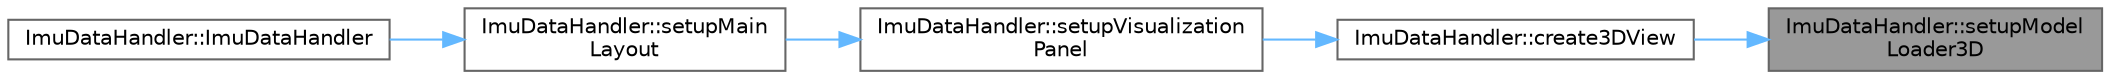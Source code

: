 digraph "ImuDataHandler::setupModelLoader3D"
{
 // LATEX_PDF_SIZE
  bgcolor="transparent";
  edge [fontname=Helvetica,fontsize=10,labelfontname=Helvetica,labelfontsize=10];
  node [fontname=Helvetica,fontsize=10,shape=box,height=0.2,width=0.4];
  rankdir="RL";
  Node1 [id="Node000001",label="ImuDataHandler::setupModel\lLoader3D",height=0.2,width=0.4,color="gray40", fillcolor="grey60", style="filled", fontcolor="black",tooltip="Konfiguruje ładowanie modelu 3D (np. z pliku .dae)."];
  Node1 -> Node2 [id="edge5_Node000001_Node000002",dir="back",color="steelblue1",style="solid",tooltip=" "];
  Node2 [id="Node000002",label="ImuDataHandler::create3DView",height=0.2,width=0.4,color="grey40", fillcolor="white", style="filled",URL="$da/d41/classImuDataHandler.html#aa577768c3943c9ab20d01449a2abc5b4",tooltip="Tworzy widok 3D do wyświetlania modelu urządzenia."];
  Node2 -> Node3 [id="edge6_Node000002_Node000003",dir="back",color="steelblue1",style="solid",tooltip=" "];
  Node3 [id="Node000003",label="ImuDataHandler::setupVisualization\lPanel",height=0.2,width=0.4,color="grey40", fillcolor="white", style="filled",URL="$da/d41/classImuDataHandler.html#a9179f9700276cd0eaad6a9c764780156",tooltip="Konfiguruje panel wizualizacji 3D (model i kompas)."];
  Node3 -> Node4 [id="edge7_Node000003_Node000004",dir="back",color="steelblue1",style="solid",tooltip=" "];
  Node4 [id="Node000004",label="ImuDataHandler::setupMain\lLayout",height=0.2,width=0.4,color="grey40", fillcolor="white", style="filled",URL="$da/d41/classImuDataHandler.html#ac2a199dc1a1aed47e0ac97509bf0ae56",tooltip="Konfiguruje główny układ interfejsu użytkownika."];
  Node4 -> Node5 [id="edge8_Node000004_Node000005",dir="back",color="steelblue1",style="solid",tooltip=" "];
  Node5 [id="Node000005",label="ImuDataHandler::ImuDataHandler",height=0.2,width=0.4,color="grey40", fillcolor="white", style="filled",URL="$da/d41/classImuDataHandler.html#a1ebcd9d4e4ff48f36ca78edcbcece7c7",tooltip="Konstruktor klasy ImuDataHandler."];
}
